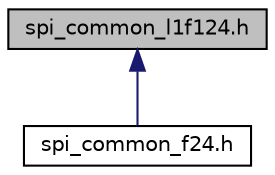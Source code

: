 digraph "spi_common_l1f124.h"
{
  edge [fontname="Helvetica",fontsize="10",labelfontname="Helvetica",labelfontsize="10"];
  node [fontname="Helvetica",fontsize="10",shape=record];
  Node1 [label="spi_common_l1f124.h",height=0.2,width=0.4,color="black", fillcolor="grey75", style="filled", fontcolor="black"];
  Node1 -> Node2 [dir="back",color="midnightblue",fontsize="10",style="solid",fontname="Helvetica"];
  Node2 [label="spi_common_f24.h",height=0.2,width=0.4,color="black", fillcolor="white", style="filled",URL="$spi__common__f24_8h.html"];
}
